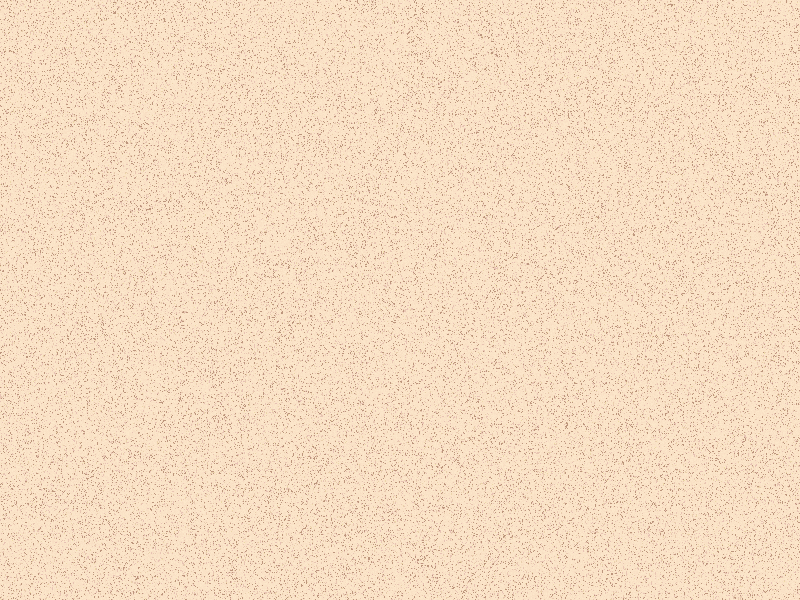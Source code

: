 #include "colors.inc"
#include "textures.inc" 


//declare camera
camera {
    angle 70 //set the FOV   
    right x*2  //this sets the aspect ratio (2/1)
    location  <0 , 25 ,0>      //camera location
    look_at   <0.0 , 0.0 , 0.0>                    //where the camera looks
}  


//the light
light_source {
    <1,25,1>, color rgb<1,1,1>    //light position and colour of light
}    


//create floor	
plane { 
	<0, 1, 0>, 0          //plane defined at y=0
	texture {Cork}
 
	normal {
	    agate 0.2
	}     
	finish {
	    specular 0.2    
	    diffuse 0.4
	}

}